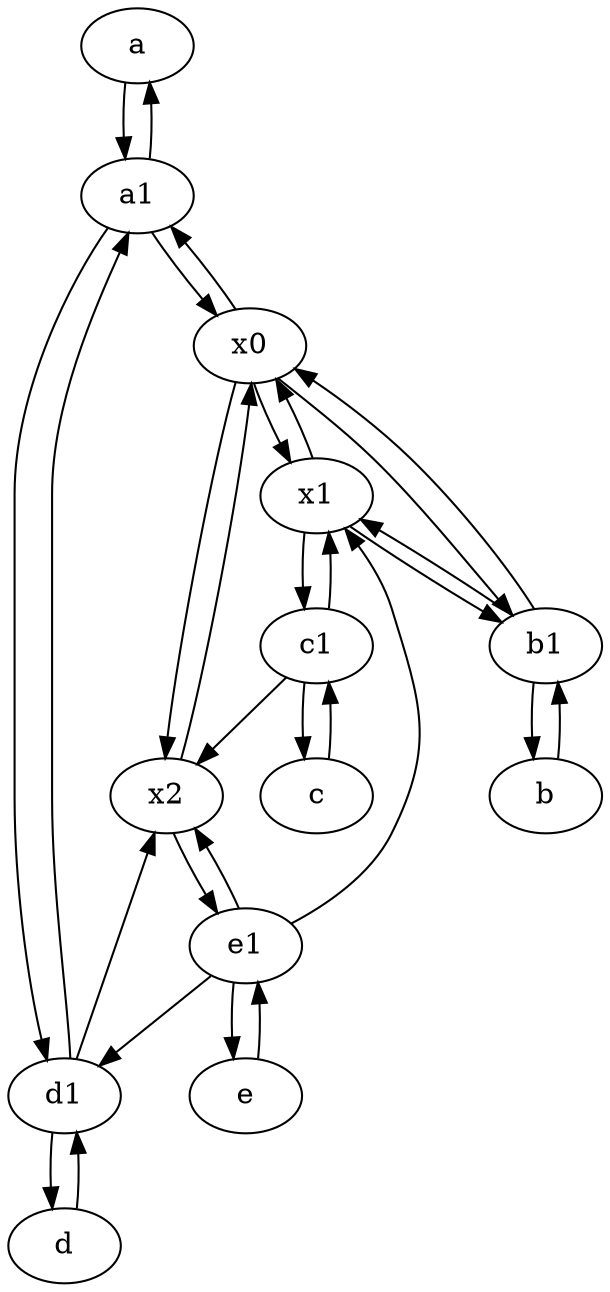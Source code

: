 digraph  {
	a [pos="40,10!"];
	d1 [pos="25,30!"];
	x1;
	b1 [pos="45,20!"];
	x2;
	c1 [pos="30,15!"];
	c [pos="20,10!"];
	e1 [pos="25,45!"];
	e [pos="30,50!"];
	x0;
	d [pos="20,30!"];
	a1 [pos="40,15!"];
	b [pos="50,20!"];
	d1 -> a1;
	c1 -> x2;
	a1 -> d1;
	a1 -> a;
	e -> e1;
	e1 -> x2;
	a1 -> x0;
	d1 -> d;
	x0 -> x1;
	a -> a1;
	x2 -> x0;
	x0 -> a1;
	c1 -> c;
	e1 -> e;
	x1 -> x0;
	d -> d1;
	c -> c1;
	x0 -> b1;
	e1 -> d1;
	e1 -> x1;
	b1 -> x1;
	b1 -> x0;
	x1 -> c1;
	b -> b1;
	x1 -> b1;
	x2 -> e1;
	x0 -> x2;
	b1 -> b;
	d1 -> x2;
	c1 -> x1;

	}